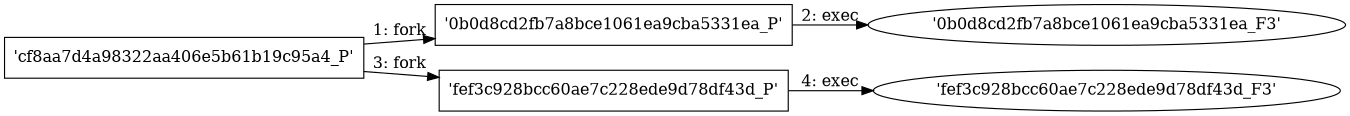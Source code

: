 digraph "D:\Learning\Paper\apt\基于CTI的攻击预警\Dataset\攻击图\ASGfromALLCTI\Now Available -- Razorback 0.2 Release Candidate.dot" {
rankdir="LR"
size="9"
fixedsize="false"
splines="true"
nodesep=0.3
ranksep=0
fontsize=10
overlap="scalexy"
engine= "neato"
	"'cf8aa7d4a98322aa406e5b61b19c95a4_P'" [node_type=Process shape=box]
	"'0b0d8cd2fb7a8bce1061ea9cba5331ea_P'" [node_type=Process shape=box]
	"'cf8aa7d4a98322aa406e5b61b19c95a4_P'" -> "'0b0d8cd2fb7a8bce1061ea9cba5331ea_P'" [label="1: fork"]
	"'0b0d8cd2fb7a8bce1061ea9cba5331ea_P'" [node_type=Process shape=box]
	"'0b0d8cd2fb7a8bce1061ea9cba5331ea_F3'" [node_type=File shape=ellipse]
	"'0b0d8cd2fb7a8bce1061ea9cba5331ea_P'" -> "'0b0d8cd2fb7a8bce1061ea9cba5331ea_F3'" [label="2: exec"]
	"'cf8aa7d4a98322aa406e5b61b19c95a4_P'" [node_type=Process shape=box]
	"'fef3c928bcc60ae7c228ede9d78df43d_P'" [node_type=Process shape=box]
	"'cf8aa7d4a98322aa406e5b61b19c95a4_P'" -> "'fef3c928bcc60ae7c228ede9d78df43d_P'" [label="3: fork"]
	"'fef3c928bcc60ae7c228ede9d78df43d_P'" [node_type=Process shape=box]
	"'fef3c928bcc60ae7c228ede9d78df43d_F3'" [node_type=File shape=ellipse]
	"'fef3c928bcc60ae7c228ede9d78df43d_P'" -> "'fef3c928bcc60ae7c228ede9d78df43d_F3'" [label="4: exec"]
}
